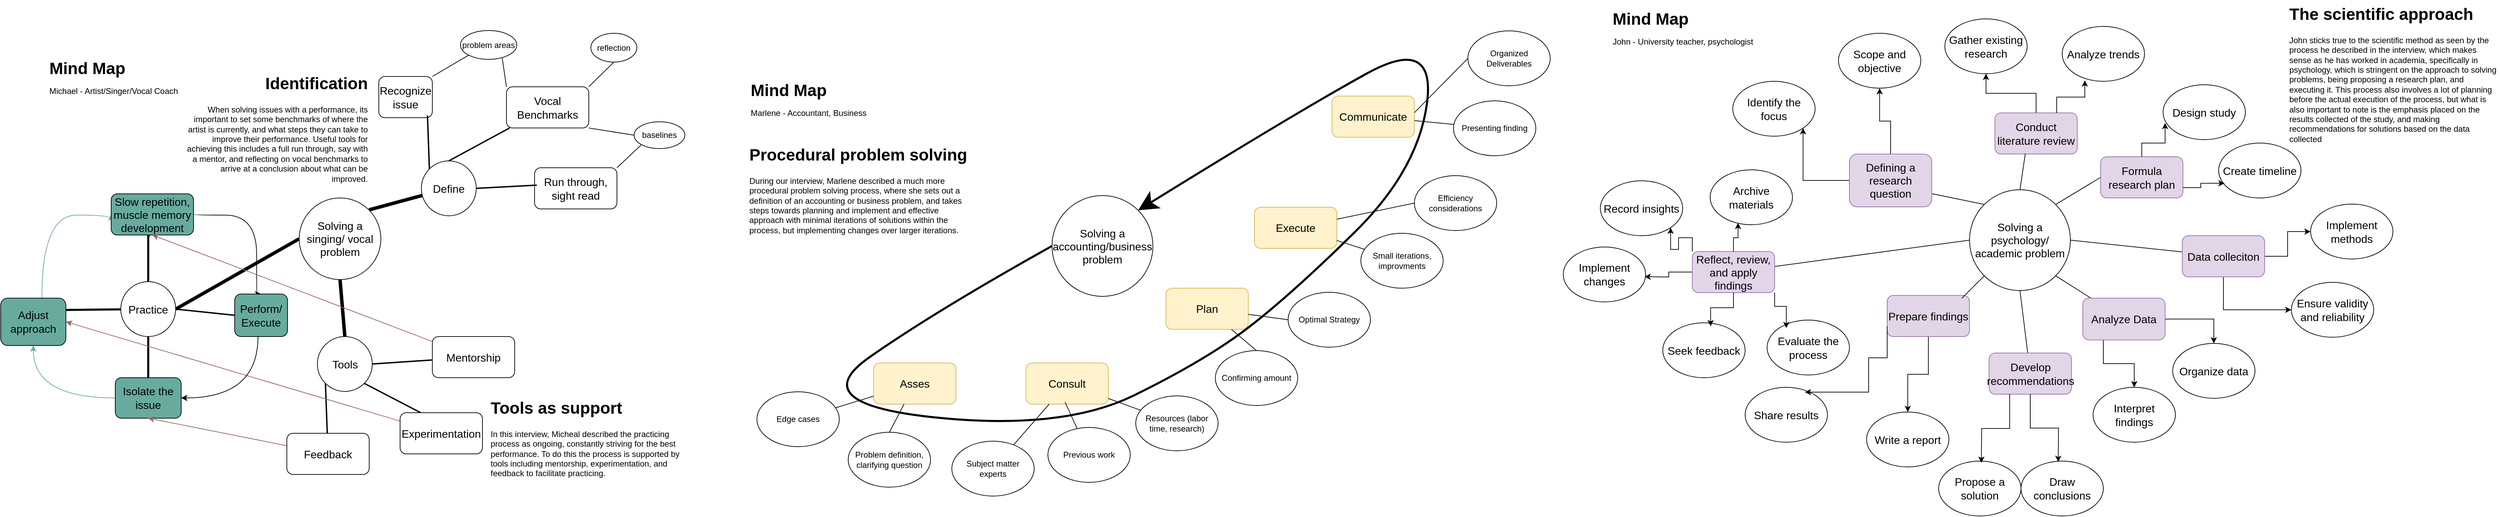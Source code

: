 <mxfile border="50" scale="3" compressed="false" locked="false" version="24.7.13">
  <diagram name="Blank" id="YmL12bMKpDGza6XwsDPr">
    <mxGraphModel dx="3551" dy="729" grid="0" gridSize="10" guides="1" tooltips="1" connect="1" arrows="1" fold="1" page="0" pageScale="1" pageWidth="827" pageHeight="1169" background="none" math="1" shadow="0">
      <root>
        <mxCell id="X5NqExCQtvZxIxQ7pmgY-0" />
        <mxCell id="1" parent="X5NqExCQtvZxIxQ7pmgY-0" />
        <mxCell id="09KfeINo08MftnEIUnq--1" value="&lt;h1 style=&quot;margin-top: 0px;&quot;&gt;&lt;span style=&quot;background-color: initial;&quot;&gt;Mind Map&lt;span style=&quot;font-size: 12px; font-weight: 400;&quot;&gt;&lt;br&gt;&lt;/span&gt;&lt;/span&gt;&lt;span style=&quot;font-size: 12px; font-weight: 400;&quot;&gt;Michael - Artist/Singer/Vocal Coach&lt;/span&gt;&lt;/h1&gt;" style="text;html=1;whiteSpace=wrap;overflow=hidden;rounded=0;" vertex="1" parent="1">
          <mxGeometry x="-1108" y="754.5" width="222" height="72" as="geometry" />
        </mxCell>
        <mxCell id="09KfeINo08MftnEIUnq--22" style="rounded=0;orthogonalLoop=1;jettySize=auto;html=1;exitX=0;exitY=0.5;exitDx=0;exitDy=0;entryX=1;entryY=0.5;entryDx=0;entryDy=0;endArrow=none;endFill=0;fontSize=16;strokeWidth=5;" edge="1" parent="1" source="09KfeINo08MftnEIUnq--2" target="09KfeINo08MftnEIUnq--7">
          <mxGeometry relative="1" as="geometry" />
        </mxCell>
        <mxCell id="09KfeINo08MftnEIUnq--41" style="rounded=0;orthogonalLoop=1;jettySize=auto;html=1;exitX=1;exitY=0;exitDx=0;exitDy=0;endArrow=none;endFill=0;strokeWidth=5;" edge="1" parent="1" source="09KfeINo08MftnEIUnq--2" target="09KfeINo08MftnEIUnq--5">
          <mxGeometry relative="1" as="geometry" />
        </mxCell>
        <mxCell id="09KfeINo08MftnEIUnq--42" style="rounded=0;orthogonalLoop=1;jettySize=auto;html=1;exitX=0.5;exitY=1;exitDx=0;exitDy=0;entryX=0.5;entryY=0;entryDx=0;entryDy=0;endArrow=none;endFill=0;strokeWidth=5;" edge="1" parent="1" source="09KfeINo08MftnEIUnq--2" target="09KfeINo08MftnEIUnq--6">
          <mxGeometry relative="1" as="geometry" />
        </mxCell>
        <mxCell id="09KfeINo08MftnEIUnq--2" value="Solving a singing/ vocal problem" style="ellipse;whiteSpace=wrap;html=1;aspect=fixed;fontSize=16;" vertex="1" parent="1">
          <mxGeometry x="-742" y="964.5" width="119" height="119" as="geometry" />
        </mxCell>
        <mxCell id="09KfeINo08MftnEIUnq--39" style="rounded=0;orthogonalLoop=1;jettySize=auto;html=1;exitX=0.5;exitY=0;exitDx=0;exitDy=0;endArrow=none;endFill=0;strokeWidth=2;" edge="1" parent="1" source="09KfeINo08MftnEIUnq--5" target="09KfeINo08MftnEIUnq--36">
          <mxGeometry relative="1" as="geometry" />
        </mxCell>
        <mxCell id="09KfeINo08MftnEIUnq--5" value="Define" style="ellipse;whiteSpace=wrap;html=1;aspect=fixed;fontSize=16;" vertex="1" parent="1">
          <mxGeometry x="-564" y="910.5" width="80" height="80" as="geometry" />
        </mxCell>
        <mxCell id="09KfeINo08MftnEIUnq--31" style="rounded=0;orthogonalLoop=1;jettySize=auto;html=1;exitX=0;exitY=1;exitDx=0;exitDy=0;endArrow=none;endFill=0;strokeWidth=2;" edge="1" parent="1" source="09KfeINo08MftnEIUnq--6" target="09KfeINo08MftnEIUnq--25">
          <mxGeometry relative="1" as="geometry" />
        </mxCell>
        <mxCell id="09KfeINo08MftnEIUnq--32" style="rounded=0;orthogonalLoop=1;jettySize=auto;html=1;exitX=1;exitY=1;exitDx=0;exitDy=0;entryX=0.25;entryY=0;entryDx=0;entryDy=0;endArrow=none;endFill=0;strokeWidth=2;" edge="1" parent="1" source="09KfeINo08MftnEIUnq--6" target="09KfeINo08MftnEIUnq--26">
          <mxGeometry relative="1" as="geometry" />
        </mxCell>
        <mxCell id="09KfeINo08MftnEIUnq--33" style="rounded=0;orthogonalLoop=1;jettySize=auto;html=1;exitX=1;exitY=0.5;exitDx=0;exitDy=0;endArrow=none;endFill=0;strokeWidth=2;" edge="1" parent="1" source="09KfeINo08MftnEIUnq--6" target="09KfeINo08MftnEIUnq--23">
          <mxGeometry relative="1" as="geometry" />
        </mxCell>
        <mxCell id="09KfeINo08MftnEIUnq--6" value="Tools" style="ellipse;whiteSpace=wrap;html=1;aspect=fixed;fontSize=16;" vertex="1" parent="1">
          <mxGeometry x="-715.5" y="1166.5" width="80" height="80" as="geometry" />
        </mxCell>
        <mxCell id="09KfeINo08MftnEIUnq--20" style="rounded=0;orthogonalLoop=1;jettySize=auto;html=1;entryX=1;entryY=0.25;entryDx=0;entryDy=0;endArrow=none;endFill=0;fontSize=16;strokeWidth=3;" edge="1" parent="1" source="09KfeINo08MftnEIUnq--7" target="09KfeINo08MftnEIUnq--10">
          <mxGeometry relative="1" as="geometry" />
        </mxCell>
        <mxCell id="09KfeINo08MftnEIUnq--21" style="rounded=0;orthogonalLoop=1;jettySize=auto;html=1;exitX=0.5;exitY=1;exitDx=0;exitDy=0;endArrow=none;endFill=0;fontSize=16;strokeWidth=3;" edge="1" parent="1" source="09KfeINo08MftnEIUnq--7" target="09KfeINo08MftnEIUnq--11">
          <mxGeometry relative="1" as="geometry" />
        </mxCell>
        <mxCell id="09KfeINo08MftnEIUnq--57" style="rounded=0;orthogonalLoop=1;jettySize=auto;html=1;exitX=1;exitY=0.5;exitDx=0;exitDy=0;entryX=0;entryY=0.5;entryDx=0;entryDy=0;endArrow=none;endFill=0;strokeWidth=2;" edge="1" parent="1" source="09KfeINo08MftnEIUnq--7" target="09KfeINo08MftnEIUnq--54">
          <mxGeometry relative="1" as="geometry" />
        </mxCell>
        <mxCell id="09KfeINo08MftnEIUnq--7" value="Practice" style="ellipse;whiteSpace=wrap;html=1;aspect=fixed;fontSize=16;" vertex="1" parent="1">
          <mxGeometry x="-1002" y="1086.5" width="80" height="80" as="geometry" />
        </mxCell>
        <mxCell id="09KfeINo08MftnEIUnq--19" style="edgeStyle=orthogonalEdgeStyle;rounded=0;orthogonalLoop=1;jettySize=auto;html=1;entryX=0;entryY=0.5;entryDx=0;entryDy=0;curved=1;fontSize=16;strokeColor=#67AB9F;" edge="1" parent="1" source="09KfeINo08MftnEIUnq--10" target="09KfeINo08MftnEIUnq--12">
          <mxGeometry relative="1" as="geometry">
            <Array as="points">
              <mxPoint x="-1117" y="989.5" />
            </Array>
          </mxGeometry>
        </mxCell>
        <mxCell id="09KfeINo08MftnEIUnq--10" value="Adjust approach" style="rounded=1;whiteSpace=wrap;html=1;fontSize=16;fillColor=#67AB9F;" vertex="1" parent="1">
          <mxGeometry x="-1177" y="1110.5" width="95" height="69" as="geometry" />
        </mxCell>
        <mxCell id="09KfeINo08MftnEIUnq--14" style="edgeStyle=orthogonalEdgeStyle;rounded=0;orthogonalLoop=1;jettySize=auto;html=1;curved=1;fontSize=16;strokeColor=#67AB9F;" edge="1" parent="1" source="09KfeINo08MftnEIUnq--11" target="09KfeINo08MftnEIUnq--10">
          <mxGeometry relative="1" as="geometry" />
        </mxCell>
        <mxCell id="09KfeINo08MftnEIUnq--11" value="Isolate the issue" style="rounded=1;whiteSpace=wrap;html=1;fontSize=16;fillColor=#67AB9F;" vertex="1" parent="1">
          <mxGeometry x="-1010" y="1226.5" width="96" height="59" as="geometry" />
        </mxCell>
        <mxCell id="09KfeINo08MftnEIUnq--55" style="edgeStyle=orthogonalEdgeStyle;rounded=0;orthogonalLoop=1;jettySize=auto;html=1;exitX=1;exitY=0.5;exitDx=0;exitDy=0;entryX=0.5;entryY=0;entryDx=0;entryDy=0;curved=1;" edge="1" parent="1" source="09KfeINo08MftnEIUnq--12" target="09KfeINo08MftnEIUnq--54">
          <mxGeometry relative="1" as="geometry">
            <Array as="points">
              <mxPoint x="-804" y="989.5" />
            </Array>
          </mxGeometry>
        </mxCell>
        <mxCell id="09KfeINo08MftnEIUnq--12" value="Slow repetition, muscle memory development" style="rounded=1;whiteSpace=wrap;html=1;fontSize=16;fillColor=#67AB9F;" vertex="1" parent="1">
          <mxGeometry x="-1016" y="958.5" width="120" height="60" as="geometry" />
        </mxCell>
        <mxCell id="09KfeINo08MftnEIUnq--18" style="edgeStyle=orthogonalEdgeStyle;rounded=0;orthogonalLoop=1;jettySize=auto;html=1;exitX=0.5;exitY=0;exitDx=0;exitDy=0;endArrow=none;endFill=0;fontSize=16;strokeWidth=3;" edge="1" parent="1" source="09KfeINo08MftnEIUnq--7">
          <mxGeometry relative="1" as="geometry">
            <mxPoint x="-960" y="1020.5" as="targetPoint" />
            <Array as="points">
              <mxPoint x="-962" y="1020.5" />
            </Array>
          </mxGeometry>
        </mxCell>
        <mxCell id="09KfeINo08MftnEIUnq--30" style="rounded=0;orthogonalLoop=1;jettySize=auto;html=1;entryX=0.5;entryY=1;entryDx=0;entryDy=0;strokeColor=#976363;" edge="1" parent="1" source="09KfeINo08MftnEIUnq--23" target="09KfeINo08MftnEIUnq--12">
          <mxGeometry relative="1" as="geometry" />
        </mxCell>
        <mxCell id="09KfeINo08MftnEIUnq--23" value="Mentorship" style="rounded=1;whiteSpace=wrap;html=1;fontSize=16;" vertex="1" parent="1">
          <mxGeometry x="-548" y="1166.5" width="120" height="60" as="geometry" />
        </mxCell>
        <mxCell id="09KfeINo08MftnEIUnq--28" style="rounded=0;orthogonalLoop=1;jettySize=auto;html=1;entryX=0.5;entryY=1;entryDx=0;entryDy=0;strokeColor=#976363;" edge="1" parent="1" source="09KfeINo08MftnEIUnq--25" target="09KfeINo08MftnEIUnq--11">
          <mxGeometry relative="1" as="geometry" />
        </mxCell>
        <mxCell id="09KfeINo08MftnEIUnq--25" value="Feedback" style="rounded=1;whiteSpace=wrap;html=1;fontSize=16;" vertex="1" parent="1">
          <mxGeometry x="-760" y="1307.5" width="120" height="60" as="geometry" />
        </mxCell>
        <mxCell id="09KfeINo08MftnEIUnq--29" style="rounded=0;orthogonalLoop=1;jettySize=auto;html=1;entryX=1;entryY=0.5;entryDx=0;entryDy=0;strokeColor=#976363;" edge="1" parent="1" source="09KfeINo08MftnEIUnq--26" target="09KfeINo08MftnEIUnq--10">
          <mxGeometry relative="1" as="geometry" />
        </mxCell>
        <mxCell id="09KfeINo08MftnEIUnq--26" value="Experimentation" style="rounded=1;whiteSpace=wrap;html=1;fontSize=16;" vertex="1" parent="1">
          <mxGeometry x="-595" y="1277.5" width="120" height="60" as="geometry" />
        </mxCell>
        <mxCell id="09KfeINo08MftnEIUnq--51" style="rounded=0;orthogonalLoop=1;jettySize=auto;html=1;exitX=1;exitY=0;exitDx=0;exitDy=0;entryX=0;entryY=1;entryDx=0;entryDy=0;endArrow=none;endFill=0;" edge="1" parent="1" source="09KfeINo08MftnEIUnq--34" target="09KfeINo08MftnEIUnq--44">
          <mxGeometry relative="1" as="geometry" />
        </mxCell>
        <mxCell id="09KfeINo08MftnEIUnq--34" value="&lt;font style=&quot;font-size: 16px;&quot;&gt;Recognize issue&lt;/font&gt;" style="rounded=1;whiteSpace=wrap;html=1;" vertex="1" parent="1">
          <mxGeometry x="-626" y="787.5" width="78" height="60" as="geometry" />
        </mxCell>
        <mxCell id="09KfeINo08MftnEIUnq--46" style="rounded=0;orthogonalLoop=1;jettySize=auto;html=1;exitX=1;exitY=0;exitDx=0;exitDy=0;entryX=0.5;entryY=1;entryDx=0;entryDy=0;endArrow=none;endFill=0;" edge="1" parent="1" source="09KfeINo08MftnEIUnq--36" target="09KfeINo08MftnEIUnq--45">
          <mxGeometry relative="1" as="geometry" />
        </mxCell>
        <mxCell id="09KfeINo08MftnEIUnq--48" style="rounded=0;orthogonalLoop=1;jettySize=auto;html=1;exitX=1;exitY=1;exitDx=0;exitDy=0;entryX=0;entryY=0.5;entryDx=0;entryDy=0;endArrow=none;endFill=0;" edge="1" parent="1" source="09KfeINo08MftnEIUnq--36" target="09KfeINo08MftnEIUnq--43">
          <mxGeometry relative="1" as="geometry" />
        </mxCell>
        <mxCell id="09KfeINo08MftnEIUnq--36" value="&lt;font size=&quot;1&quot; style=&quot;&quot;&gt;&lt;span style=&quot;font-size: 16px;&quot;&gt;Vocal Benchmarks&lt;/span&gt;&lt;/font&gt;" style="rounded=1;whiteSpace=wrap;html=1;" vertex="1" parent="1">
          <mxGeometry x="-440" y="802.5" width="120" height="60" as="geometry" />
        </mxCell>
        <mxCell id="09KfeINo08MftnEIUnq--49" style="rounded=0;orthogonalLoop=1;jettySize=auto;html=1;exitX=1;exitY=0;exitDx=0;exitDy=0;entryX=0;entryY=1;entryDx=0;entryDy=0;endArrow=none;endFill=0;" edge="1" parent="1" source="09KfeINo08MftnEIUnq--37" target="09KfeINo08MftnEIUnq--43">
          <mxGeometry relative="1" as="geometry" />
        </mxCell>
        <mxCell id="09KfeINo08MftnEIUnq--37" value="&lt;font style=&quot;font-size: 16px;&quot;&gt;Run through, sight read&lt;/font&gt;" style="rounded=1;whiteSpace=wrap;html=1;" vertex="1" parent="1">
          <mxGeometry x="-399" y="920.5" width="120" height="60" as="geometry" />
        </mxCell>
        <mxCell id="09KfeINo08MftnEIUnq--38" style="rounded=0;orthogonalLoop=1;jettySize=auto;html=1;exitX=0;exitY=0;exitDx=0;exitDy=0;entryX=0.909;entryY=0.947;entryDx=0;entryDy=0;entryPerimeter=0;endArrow=none;endFill=0;strokeWidth=2;" edge="1" parent="1" source="09KfeINo08MftnEIUnq--5" target="09KfeINo08MftnEIUnq--34">
          <mxGeometry relative="1" as="geometry" />
        </mxCell>
        <mxCell id="09KfeINo08MftnEIUnq--40" style="rounded=0;orthogonalLoop=1;jettySize=auto;html=1;exitX=1;exitY=0.5;exitDx=0;exitDy=0;entryX=0.027;entryY=0.422;entryDx=0;entryDy=0;entryPerimeter=0;endArrow=none;endFill=0;strokeWidth=2;" edge="1" parent="1" source="09KfeINo08MftnEIUnq--5" target="09KfeINo08MftnEIUnq--37">
          <mxGeometry relative="1" as="geometry" />
        </mxCell>
        <mxCell id="09KfeINo08MftnEIUnq--43" value="baselines" style="ellipse;whiteSpace=wrap;html=1;" vertex="1" parent="1">
          <mxGeometry x="-254" y="853.5" width="74" height="39" as="geometry" />
        </mxCell>
        <mxCell id="09KfeINo08MftnEIUnq--44" value="problem areas" style="ellipse;whiteSpace=wrap;html=1;" vertex="1" parent="1">
          <mxGeometry x="-507" y="720.5" width="82" height="42" as="geometry" />
        </mxCell>
        <mxCell id="09KfeINo08MftnEIUnq--45" value="reflection" style="ellipse;whiteSpace=wrap;html=1;" vertex="1" parent="1">
          <mxGeometry x="-317" y="724.5" width="67" height="42" as="geometry" />
        </mxCell>
        <mxCell id="09KfeINo08MftnEIUnq--47" style="rounded=0;orthogonalLoop=1;jettySize=auto;html=1;exitX=0;exitY=0;exitDx=0;exitDy=0;entryX=0.74;entryY=0.93;entryDx=0;entryDy=0;entryPerimeter=0;endArrow=none;endFill=0;" edge="1" parent="1" source="09KfeINo08MftnEIUnq--36" target="09KfeINo08MftnEIUnq--44">
          <mxGeometry relative="1" as="geometry" />
        </mxCell>
        <mxCell id="09KfeINo08MftnEIUnq--52" value="&lt;h1 style=&quot;margin-top: 0px;&quot;&gt;Tools as support&lt;/h1&gt;&lt;div&gt;In this interview, Micheal described the practicing process as ongoing, constantly striving for the best performance. To do this the process is supported by tools including mentorship, experimentation, and feedback to facilitate practicing.&lt;/div&gt;" style="text;html=1;whiteSpace=wrap;overflow=hidden;rounded=0;" vertex="1" parent="1">
          <mxGeometry x="-465" y="1249.5" width="283" height="129" as="geometry" />
        </mxCell>
        <mxCell id="09KfeINo08MftnEIUnq--53" value="&lt;h1 style=&quot;margin-top: 0px;&quot;&gt;Identification&lt;/h1&gt;&lt;div&gt;When solving issues with a performance, its important to set some benchmarks of where the artist is currently, and what steps they can take to improve their performance. Useful tools for achieving this includes a full run through, say with a mentor, and reflecting on vocal benchmarks to arrive at a conclusion about what can be improved.&lt;/div&gt;" style="text;html=1;whiteSpace=wrap;overflow=hidden;rounded=0;align=right;" vertex="1" parent="1">
          <mxGeometry x="-911" y="776.5" width="271" height="171" as="geometry" />
        </mxCell>
        <mxCell id="09KfeINo08MftnEIUnq--56" style="edgeStyle=orthogonalEdgeStyle;rounded=0;orthogonalLoop=1;jettySize=auto;html=1;entryX=1;entryY=0.5;entryDx=0;entryDy=0;curved=1;" edge="1" parent="1" source="09KfeINo08MftnEIUnq--54" target="09KfeINo08MftnEIUnq--11">
          <mxGeometry relative="1" as="geometry">
            <Array as="points">
              <mxPoint x="-802" y="1256.5" />
            </Array>
          </mxGeometry>
        </mxCell>
        <mxCell id="09KfeINo08MftnEIUnq--54" value="&lt;font style=&quot;font-size: 16px;&quot;&gt;Perform/ Execute&lt;/font&gt;" style="rounded=1;whiteSpace=wrap;html=1;fillColor=#67AB9F;" vertex="1" parent="1">
          <mxGeometry x="-836" y="1104.5" width="77" height="62" as="geometry" />
        </mxCell>
        <mxCell id="09KfeINo08MftnEIUnq--58" value="&lt;h1 style=&quot;margin-top: 0px;&quot;&gt;&lt;span style=&quot;background-color: initial;&quot;&gt;Mind Map&lt;span style=&quot;font-size: 12px; font-weight: 400;&quot;&gt;&lt;br&gt;&lt;/span&gt;&lt;/span&gt;&lt;span style=&quot;font-size: 12px; font-weight: 400;&quot;&gt;Marlene - Accountant, Business&lt;/span&gt;&lt;/h1&gt;" style="text;html=1;whiteSpace=wrap;overflow=hidden;rounded=0;" vertex="1" parent="1">
          <mxGeometry x="-86" y="787" width="222" height="72" as="geometry" />
        </mxCell>
        <mxCell id="09KfeINo08MftnEIUnq--59" value="Solving a accounting/business problem" style="ellipse;whiteSpace=wrap;html=1;aspect=fixed;fontSize=16;" vertex="1" parent="1">
          <mxGeometry x="355" y="961" width="147" height="147" as="geometry" />
        </mxCell>
        <mxCell id="09KfeINo08MftnEIUnq--60" value="Asses" style="rounded=1;whiteSpace=wrap;html=1;fontSize=16;fillColor=#fff2cc;strokeColor=#d6b656;" vertex="1" parent="1">
          <mxGeometry x="95" y="1205" width="120" height="60" as="geometry" />
        </mxCell>
        <mxCell id="09KfeINo08MftnEIUnq--61" value="Plan" style="rounded=1;whiteSpace=wrap;html=1;fontSize=16;fillColor=#fff2cc;strokeColor=#d6b656;" vertex="1" parent="1">
          <mxGeometry x="521" y="1096" width="120" height="60" as="geometry" />
        </mxCell>
        <mxCell id="09KfeINo08MftnEIUnq--62" value="Execute" style="rounded=1;whiteSpace=wrap;html=1;fontSize=16;fillColor=#fff2cc;strokeColor=#d6b656;" vertex="1" parent="1">
          <mxGeometry x="650" y="978" width="120" height="60" as="geometry" />
        </mxCell>
        <mxCell id="09KfeINo08MftnEIUnq--63" value="Communicate" style="rounded=1;whiteSpace=wrap;html=1;fontSize=16;fillColor=#fff2cc;strokeColor=#d6b656;" vertex="1" parent="1">
          <mxGeometry x="763" y="816" width="120" height="60" as="geometry" />
        </mxCell>
        <mxCell id="09KfeINo08MftnEIUnq--64" value="Consult" style="rounded=1;whiteSpace=wrap;html=1;fontSize=16;fillColor=#fff2cc;strokeColor=#d6b656;" vertex="1" parent="1">
          <mxGeometry x="317" y="1205" width="120" height="60" as="geometry" />
        </mxCell>
        <mxCell id="09KfeINo08MftnEIUnq--66" value="" style="curved=1;endArrow=classic;html=1;rounded=0;endSize=20;strokeWidth=3;entryX=1;entryY=0;entryDx=0;entryDy=0;exitX=0;exitY=0.5;exitDx=0;exitDy=0;" edge="1" parent="1" source="09KfeINo08MftnEIUnq--59" target="09KfeINo08MftnEIUnq--59">
          <mxGeometry width="50" height="50" relative="1" as="geometry">
            <mxPoint x="375.617" y="1067.273" as="sourcePoint" />
            <mxPoint x="515.619" y="1017.305" as="targetPoint" />
            <Array as="points">
              <mxPoint x="184" y="1130" />
              <mxPoint x="-7" y="1264" />
              <mxPoint x="369" y="1304" />
              <mxPoint x="579" y="1201" />
              <mxPoint x="703" y="1106" />
              <mxPoint x="889" y="923" />
              <mxPoint x="914" y="728" />
              <mxPoint x="714" y="838" />
            </Array>
          </mxGeometry>
        </mxCell>
        <mxCell id="09KfeINo08MftnEIUnq--79" style="rounded=0;orthogonalLoop=1;jettySize=auto;html=1;endArrow=none;endFill=0;" edge="1" parent="1" source="09KfeINo08MftnEIUnq--68" target="09KfeINo08MftnEIUnq--60">
          <mxGeometry relative="1" as="geometry" />
        </mxCell>
        <mxCell id="09KfeINo08MftnEIUnq--68" value="Edge cases" style="ellipse;whiteSpace=wrap;html=1;" vertex="1" parent="1">
          <mxGeometry x="-75" y="1247" width="120" height="80" as="geometry" />
        </mxCell>
        <mxCell id="09KfeINo08MftnEIUnq--80" style="rounded=0;orthogonalLoop=1;jettySize=auto;html=1;exitX=0.5;exitY=0;exitDx=0;exitDy=0;endArrow=none;endFill=0;" edge="1" parent="1" source="09KfeINo08MftnEIUnq--69" target="09KfeINo08MftnEIUnq--60">
          <mxGeometry relative="1" as="geometry" />
        </mxCell>
        <mxCell id="09KfeINo08MftnEIUnq--69" value="Problem definition, clarifying question" style="ellipse;whiteSpace=wrap;html=1;" vertex="1" parent="1">
          <mxGeometry x="58" y="1306" width="120" height="80" as="geometry" />
        </mxCell>
        <mxCell id="09KfeINo08MftnEIUnq--81" style="rounded=0;orthogonalLoop=1;jettySize=auto;html=1;endArrow=none;endFill=0;" edge="1" parent="1" source="09KfeINo08MftnEIUnq--70" target="09KfeINo08MftnEIUnq--64">
          <mxGeometry relative="1" as="geometry" />
        </mxCell>
        <mxCell id="09KfeINo08MftnEIUnq--70" value="Subject matter experts" style="ellipse;whiteSpace=wrap;html=1;" vertex="1" parent="1">
          <mxGeometry x="209" y="1319" width="120" height="80" as="geometry" />
        </mxCell>
        <mxCell id="09KfeINo08MftnEIUnq--71" value="Previous work" style="ellipse;whiteSpace=wrap;html=1;" vertex="1" parent="1">
          <mxGeometry x="349" y="1299" width="120" height="80" as="geometry" />
        </mxCell>
        <mxCell id="09KfeINo08MftnEIUnq--83" style="rounded=0;orthogonalLoop=1;jettySize=auto;html=1;endArrow=none;endFill=0;" edge="1" parent="1" source="09KfeINo08MftnEIUnq--72" target="09KfeINo08MftnEIUnq--64">
          <mxGeometry relative="1" as="geometry" />
        </mxCell>
        <mxCell id="09KfeINo08MftnEIUnq--72" value="Resources (labor time, research)" style="ellipse;whiteSpace=wrap;html=1;" vertex="1" parent="1">
          <mxGeometry x="477" y="1253" width="120" height="80" as="geometry" />
        </mxCell>
        <mxCell id="09KfeINo08MftnEIUnq--85" style="rounded=0;orthogonalLoop=1;jettySize=auto;html=1;exitX=0;exitY=0.5;exitDx=0;exitDy=0;endArrow=none;endFill=0;" edge="1" parent="1" source="09KfeINo08MftnEIUnq--73" target="09KfeINo08MftnEIUnq--61">
          <mxGeometry relative="1" as="geometry" />
        </mxCell>
        <mxCell id="09KfeINo08MftnEIUnq--73" value="Optimal Strategy" style="ellipse;whiteSpace=wrap;html=1;" vertex="1" parent="1">
          <mxGeometry x="699" y="1102" width="120" height="80" as="geometry" />
        </mxCell>
        <mxCell id="09KfeINo08MftnEIUnq--84" style="rounded=0;orthogonalLoop=1;jettySize=auto;html=1;exitX=0.5;exitY=0;exitDx=0;exitDy=0;endArrow=none;endFill=0;" edge="1" parent="1" source="09KfeINo08MftnEIUnq--74" target="09KfeINo08MftnEIUnq--61">
          <mxGeometry relative="1" as="geometry" />
        </mxCell>
        <mxCell id="09KfeINo08MftnEIUnq--74" value="Confirming amount" style="ellipse;whiteSpace=wrap;html=1;" vertex="1" parent="1">
          <mxGeometry x="593" y="1187" width="120" height="80" as="geometry" />
        </mxCell>
        <mxCell id="09KfeINo08MftnEIUnq--87" style="rounded=0;orthogonalLoop=1;jettySize=auto;html=1;exitX=0;exitY=0.5;exitDx=0;exitDy=0;endArrow=none;endFill=0;" edge="1" parent="1" source="09KfeINo08MftnEIUnq--75" target="09KfeINo08MftnEIUnq--62">
          <mxGeometry relative="1" as="geometry" />
        </mxCell>
        <mxCell id="09KfeINo08MftnEIUnq--75" value="Efficiency considerations" style="ellipse;whiteSpace=wrap;html=1;" vertex="1" parent="1">
          <mxGeometry x="883" y="932" width="120" height="80" as="geometry" />
        </mxCell>
        <mxCell id="09KfeINo08MftnEIUnq--88" style="rounded=0;orthogonalLoop=1;jettySize=auto;html=1;endArrow=none;endFill=0;" edge="1" parent="1" source="09KfeINo08MftnEIUnq--76" target="09KfeINo08MftnEIUnq--63">
          <mxGeometry relative="1" as="geometry" />
        </mxCell>
        <mxCell id="09KfeINo08MftnEIUnq--76" value="Presenting finding" style="ellipse;whiteSpace=wrap;html=1;" vertex="1" parent="1">
          <mxGeometry x="940" y="823" width="120" height="80" as="geometry" />
        </mxCell>
        <mxCell id="09KfeINo08MftnEIUnq--77" value="Organized Deliverables" style="ellipse;whiteSpace=wrap;html=1;" vertex="1" parent="1">
          <mxGeometry x="961" y="721" width="120" height="80" as="geometry" />
        </mxCell>
        <mxCell id="09KfeINo08MftnEIUnq--86" style="rounded=0;orthogonalLoop=1;jettySize=auto;html=1;endArrow=none;endFill=0;" edge="1" parent="1" source="09KfeINo08MftnEIUnq--78" target="09KfeINo08MftnEIUnq--62">
          <mxGeometry relative="1" as="geometry" />
        </mxCell>
        <mxCell id="09KfeINo08MftnEIUnq--78" value="Small iterations, improvments" style="ellipse;whiteSpace=wrap;html=1;" vertex="1" parent="1">
          <mxGeometry x="805" y="1016" width="120" height="80" as="geometry" />
        </mxCell>
        <mxCell id="09KfeINo08MftnEIUnq--82" style="rounded=0;orthogonalLoop=1;jettySize=auto;html=1;entryX=0.475;entryY=0.949;entryDx=0;entryDy=0;entryPerimeter=0;endArrow=none;endFill=0;" edge="1" parent="1" source="09KfeINo08MftnEIUnq--71" target="09KfeINo08MftnEIUnq--64">
          <mxGeometry relative="1" as="geometry" />
        </mxCell>
        <mxCell id="09KfeINo08MftnEIUnq--89" style="rounded=0;orthogonalLoop=1;jettySize=auto;html=1;exitX=0;exitY=0.5;exitDx=0;exitDy=0;entryX=1.001;entryY=0.403;entryDx=0;entryDy=0;entryPerimeter=0;endArrow=none;endFill=0;" edge="1" parent="1" source="09KfeINo08MftnEIUnq--77" target="09KfeINo08MftnEIUnq--63">
          <mxGeometry relative="1" as="geometry" />
        </mxCell>
        <mxCell id="09KfeINo08MftnEIUnq--90" value="&lt;h1 style=&quot;margin-top: 0px;&quot;&gt;Procedural problem solving&lt;/h1&gt;&lt;div&gt;During our interview, Marlene described a much more procedural problem solving process, where she sets out a definition of an accounting or business problem, and takes steps towards planning and implement and effective approach with minimal iterations of solutions within the process, but implementing changes over larger iterations.&lt;/div&gt;" style="text;html=1;whiteSpace=wrap;overflow=hidden;rounded=0;" vertex="1" parent="1">
          <mxGeometry x="-88" y="881" width="322" height="139" as="geometry" />
        </mxCell>
        <mxCell id="09KfeINo08MftnEIUnq--92" value="&lt;h1 style=&quot;margin-top: 0px;&quot;&gt;&lt;span style=&quot;background-color: initial;&quot;&gt;Mind Map&lt;span style=&quot;font-size: 12px; font-weight: 400;&quot;&gt;&lt;br&gt;&lt;/span&gt;&lt;/span&gt;&lt;span style=&quot;font-size: 12px; font-weight: 400;&quot;&gt;John - University teacher, psychologist&lt;/span&gt;&lt;/h1&gt;" style="text;html=1;whiteSpace=wrap;overflow=hidden;rounded=0;" vertex="1" parent="1">
          <mxGeometry x="1170" y="683" width="222" height="72" as="geometry" />
        </mxCell>
        <mxCell id="09KfeINo08MftnEIUnq--135" style="rounded=0;orthogonalLoop=1;jettySize=auto;html=1;exitX=0.5;exitY=1;exitDx=0;exitDy=0;endArrow=none;endFill=0;fontSize=16;" edge="1" parent="1" source="09KfeINo08MftnEIUnq--93" target="09KfeINo08MftnEIUnq--110">
          <mxGeometry relative="1" as="geometry" />
        </mxCell>
        <mxCell id="09KfeINo08MftnEIUnq--136" style="rounded=0;orthogonalLoop=1;jettySize=auto;html=1;exitX=1;exitY=1;exitDx=0;exitDy=0;endArrow=none;endFill=0;fontSize=16;" edge="1" parent="1" source="09KfeINo08MftnEIUnq--93" target="09KfeINo08MftnEIUnq--109">
          <mxGeometry relative="1" as="geometry" />
        </mxCell>
        <mxCell id="09KfeINo08MftnEIUnq--137" style="rounded=0;orthogonalLoop=1;jettySize=auto;html=1;exitX=1;exitY=0.5;exitDx=0;exitDy=0;endArrow=none;endFill=0;fontSize=16;" edge="1" parent="1" source="09KfeINo08MftnEIUnq--93" target="09KfeINo08MftnEIUnq--108">
          <mxGeometry relative="1" as="geometry" />
        </mxCell>
        <mxCell id="09KfeINo08MftnEIUnq--138" style="rounded=0;orthogonalLoop=1;jettySize=auto;html=1;exitX=1;exitY=0;exitDx=0;exitDy=0;entryX=1;entryY=0.5;entryDx=0;entryDy=0;endArrow=none;endFill=0;fontSize=16;" edge="1" parent="1" source="09KfeINo08MftnEIUnq--93" target="09KfeINo08MftnEIUnq--107">
          <mxGeometry relative="1" as="geometry" />
        </mxCell>
        <mxCell id="09KfeINo08MftnEIUnq--140" style="rounded=0;orthogonalLoop=1;jettySize=auto;html=1;exitX=0;exitY=0;exitDx=0;exitDy=0;entryX=1;entryY=0.75;entryDx=0;entryDy=0;endArrow=none;endFill=0;fontSize=16;" edge="1" parent="1" source="09KfeINo08MftnEIUnq--93" target="09KfeINo08MftnEIUnq--105">
          <mxGeometry relative="1" as="geometry" />
        </mxCell>
        <mxCell id="09KfeINo08MftnEIUnq--141" style="rounded=0;orthogonalLoop=1;jettySize=auto;html=1;exitX=0;exitY=0.5;exitDx=0;exitDy=0;endArrow=none;endFill=0;fontSize=16;" edge="1" parent="1" source="09KfeINo08MftnEIUnq--93" target="09KfeINo08MftnEIUnq--112">
          <mxGeometry relative="1" as="geometry" />
        </mxCell>
        <mxCell id="09KfeINo08MftnEIUnq--93" value="Solving a psychology/ academic problem" style="ellipse;whiteSpace=wrap;html=1;aspect=fixed;fontSize=16;" vertex="1" parent="1">
          <mxGeometry x="1692" y="952.5" width="147" height="147" as="geometry" />
        </mxCell>
        <mxCell id="09KfeINo08MftnEIUnq--159" style="edgeStyle=orthogonalEdgeStyle;rounded=0;orthogonalLoop=1;jettySize=auto;html=1;fontSize=16;" edge="1" parent="1" source="09KfeINo08MftnEIUnq--105" target="09KfeINo08MftnEIUnq--114">
          <mxGeometry relative="1" as="geometry" />
        </mxCell>
        <mxCell id="09KfeINo08MftnEIUnq--160" style="edgeStyle=orthogonalEdgeStyle;rounded=0;orthogonalLoop=1;jettySize=auto;html=1;entryX=1;entryY=1;entryDx=0;entryDy=0;fontSize=16;" edge="1" parent="1" source="09KfeINo08MftnEIUnq--105" target="09KfeINo08MftnEIUnq--113">
          <mxGeometry relative="1" as="geometry" />
        </mxCell>
        <mxCell id="09KfeINo08MftnEIUnq--105" value="Defining a research question" style="rounded=1;whiteSpace=wrap;html=1;fillColor=#e1d5e7;strokeColor=#9673a6;fontSize=16;" vertex="1" parent="1">
          <mxGeometry x="1517" y="900.5" width="120" height="77" as="geometry" />
        </mxCell>
        <mxCell id="09KfeINo08MftnEIUnq--157" style="edgeStyle=orthogonalEdgeStyle;rounded=0;orthogonalLoop=1;jettySize=auto;html=1;fontSize=16;" edge="1" parent="1" source="09KfeINo08MftnEIUnq--106" target="09KfeINo08MftnEIUnq--115">
          <mxGeometry relative="1" as="geometry" />
        </mxCell>
        <mxCell id="09KfeINo08MftnEIUnq--106" value="Conduct literature review" style="rounded=1;whiteSpace=wrap;html=1;direction=west;fillColor=#e1d5e7;strokeColor=#9673a6;fontSize=16;" vertex="1" parent="1">
          <mxGeometry x="1729" y="840.5" width="120" height="60" as="geometry" />
        </mxCell>
        <mxCell id="09KfeINo08MftnEIUnq--107" value="Formula research plan" style="rounded=1;whiteSpace=wrap;html=1;direction=west;fillColor=#e1d5e7;strokeColor=#9673a6;fontSize=16;" vertex="1" parent="1">
          <mxGeometry x="1883" y="904.5" width="120" height="60" as="geometry" />
        </mxCell>
        <mxCell id="09KfeINo08MftnEIUnq--153" style="edgeStyle=orthogonalEdgeStyle;rounded=0;orthogonalLoop=1;jettySize=auto;html=1;exitX=0.5;exitY=0;exitDx=0;exitDy=0;entryX=0;entryY=0.5;entryDx=0;entryDy=0;fontSize=16;" edge="1" parent="1" source="09KfeINo08MftnEIUnq--108" target="09KfeINo08MftnEIUnq--120">
          <mxGeometry relative="1" as="geometry" />
        </mxCell>
        <mxCell id="09KfeINo08MftnEIUnq--154" style="edgeStyle=orthogonalEdgeStyle;rounded=0;orthogonalLoop=1;jettySize=auto;html=1;exitX=0;exitY=0.5;exitDx=0;exitDy=0;fontSize=16;" edge="1" parent="1" source="09KfeINo08MftnEIUnq--108" target="09KfeINo08MftnEIUnq--119">
          <mxGeometry relative="1" as="geometry" />
        </mxCell>
        <mxCell id="09KfeINo08MftnEIUnq--108" value="Data colleciton" style="rounded=1;whiteSpace=wrap;html=1;direction=west;fillColor=#e1d5e7;strokeColor=#9673a6;fontSize=16;" vertex="1" parent="1">
          <mxGeometry x="2002" y="1019.5" width="120" height="60" as="geometry" />
        </mxCell>
        <mxCell id="09KfeINo08MftnEIUnq--151" style="edgeStyle=orthogonalEdgeStyle;rounded=0;orthogonalLoop=1;jettySize=auto;html=1;exitX=0.75;exitY=0;exitDx=0;exitDy=0;entryX=0.5;entryY=0;entryDx=0;entryDy=0;fontSize=16;" edge="1" parent="1" source="09KfeINo08MftnEIUnq--109" target="09KfeINo08MftnEIUnq--122">
          <mxGeometry relative="1" as="geometry" />
        </mxCell>
        <mxCell id="09KfeINo08MftnEIUnq--152" style="edgeStyle=orthogonalEdgeStyle;rounded=0;orthogonalLoop=1;jettySize=auto;html=1;exitX=0;exitY=0.5;exitDx=0;exitDy=0;entryX=0.5;entryY=0;entryDx=0;entryDy=0;fontSize=16;" edge="1" parent="1" source="09KfeINo08MftnEIUnq--109" target="09KfeINo08MftnEIUnq--121">
          <mxGeometry relative="1" as="geometry" />
        </mxCell>
        <mxCell id="09KfeINo08MftnEIUnq--109" value="Analyze Data" style="rounded=1;whiteSpace=wrap;html=1;direction=west;fillColor=#e1d5e7;strokeColor=#9673a6;fontSize=16;" vertex="1" parent="1">
          <mxGeometry x="1857" y="1110.5" width="120" height="61" as="geometry" />
        </mxCell>
        <mxCell id="09KfeINo08MftnEIUnq--110" value="Develop recommendations" style="rounded=1;whiteSpace=wrap;html=1;direction=west;fillColor=#e1d5e7;strokeColor=#9673a6;fontSize=16;" vertex="1" parent="1">
          <mxGeometry x="1720.5" y="1190.5" width="120" height="60" as="geometry" />
        </mxCell>
        <mxCell id="09KfeINo08MftnEIUnq--148" style="edgeStyle=orthogonalEdgeStyle;rounded=0;orthogonalLoop=1;jettySize=auto;html=1;entryX=0.5;entryY=0;entryDx=0;entryDy=0;fontSize=16;" edge="1" parent="1" source="09KfeINo08MftnEIUnq--111" target="09KfeINo08MftnEIUnq--125">
          <mxGeometry relative="1" as="geometry" />
        </mxCell>
        <mxCell id="09KfeINo08MftnEIUnq--111" value="Prepare findings" style="rounded=1;whiteSpace=wrap;html=1;direction=west;fillColor=#e1d5e7;strokeColor=#9673a6;fontSize=16;" vertex="1" parent="1">
          <mxGeometry x="1572" y="1106.5" width="120" height="60" as="geometry" />
        </mxCell>
        <mxCell id="09KfeINo08MftnEIUnq--143" style="edgeStyle=orthogonalEdgeStyle;rounded=0;orthogonalLoop=1;jettySize=auto;html=1;exitX=1;exitY=1;exitDx=0;exitDy=0;entryX=0;entryY=0;entryDx=0;entryDy=0;fontSize=16;" edge="1" parent="1" source="09KfeINo08MftnEIUnq--112" target="09KfeINo08MftnEIUnq--130">
          <mxGeometry relative="1" as="geometry" />
        </mxCell>
        <mxCell id="09KfeINo08MftnEIUnq--144" style="edgeStyle=orthogonalEdgeStyle;rounded=0;orthogonalLoop=1;jettySize=auto;html=1;exitX=1;exitY=0.5;exitDx=0;exitDy=0;entryX=0;entryY=1;entryDx=0;entryDy=0;fontSize=16;" edge="1" parent="1" source="09KfeINo08MftnEIUnq--112">
          <mxGeometry relative="1" as="geometry">
            <mxPoint x="1218.426" y="1079.216" as="targetPoint" />
          </mxGeometry>
        </mxCell>
        <mxCell id="09KfeINo08MftnEIUnq--112" value="Reflect, review, and apply findings" style="rounded=1;whiteSpace=wrap;html=1;direction=west;fillColor=#e1d5e7;strokeColor=#9673a6;fontSize=16;" vertex="1" parent="1">
          <mxGeometry x="1288" y="1042.5" width="120" height="60" as="geometry" />
        </mxCell>
        <mxCell id="09KfeINo08MftnEIUnq--113" value="Identify the focus" style="ellipse;whiteSpace=wrap;html=1;fontSize=16;" vertex="1" parent="1">
          <mxGeometry x="1347" y="794.5" width="120" height="80" as="geometry" />
        </mxCell>
        <mxCell id="09KfeINo08MftnEIUnq--114" value="Scope and objective" style="ellipse;whiteSpace=wrap;html=1;fontSize=16;" vertex="1" parent="1">
          <mxGeometry x="1501" y="724.5" width="120" height="80" as="geometry" />
        </mxCell>
        <mxCell id="09KfeINo08MftnEIUnq--115" value="Gather existing research" style="ellipse;whiteSpace=wrap;html=1;fontSize=16;" vertex="1" parent="1">
          <mxGeometry x="1656" y="703.5" width="120" height="80" as="geometry" />
        </mxCell>
        <mxCell id="09KfeINo08MftnEIUnq--116" value="Analyze trends" style="ellipse;whiteSpace=wrap;html=1;fontSize=16;" vertex="1" parent="1">
          <mxGeometry x="1827" y="714.5" width="120" height="80" as="geometry" />
        </mxCell>
        <mxCell id="09KfeINo08MftnEIUnq--117" value="Design study" style="ellipse;whiteSpace=wrap;html=1;fontSize=16;" vertex="1" parent="1">
          <mxGeometry x="1974" y="799.5" width="120" height="80" as="geometry" />
        </mxCell>
        <mxCell id="09KfeINo08MftnEIUnq--118" value="Create timeline" style="ellipse;whiteSpace=wrap;html=1;fontSize=16;" vertex="1" parent="1">
          <mxGeometry x="2055" y="884.5" width="120" height="80" as="geometry" />
        </mxCell>
        <mxCell id="09KfeINo08MftnEIUnq--119" value="Implement methods" style="ellipse;whiteSpace=wrap;html=1;fontSize=16;" vertex="1" parent="1">
          <mxGeometry x="2189" y="973.5" width="120" height="80" as="geometry" />
        </mxCell>
        <mxCell id="09KfeINo08MftnEIUnq--120" value="Ensure validity and reliability" style="ellipse;whiteSpace=wrap;html=1;fontSize=16;" vertex="1" parent="1">
          <mxGeometry x="2161" y="1087.5" width="120" height="80" as="geometry" />
        </mxCell>
        <mxCell id="09KfeINo08MftnEIUnq--121" value="Organize data" style="ellipse;whiteSpace=wrap;html=1;fontSize=16;" vertex="1" parent="1">
          <mxGeometry x="1988" y="1176.5" width="120" height="80" as="geometry" />
        </mxCell>
        <mxCell id="09KfeINo08MftnEIUnq--122" value="Interpret findings" style="ellipse;whiteSpace=wrap;html=1;fontSize=16;" vertex="1" parent="1">
          <mxGeometry x="1872" y="1240.5" width="120" height="80" as="geometry" />
        </mxCell>
        <mxCell id="09KfeINo08MftnEIUnq--123" value="Draw conclusions" style="ellipse;whiteSpace=wrap;html=1;fontSize=16;" vertex="1" parent="1">
          <mxGeometry x="1767" y="1348" width="120" height="80" as="geometry" />
        </mxCell>
        <mxCell id="09KfeINo08MftnEIUnq--124" value="Propose a solution" style="ellipse;whiteSpace=wrap;html=1;fontSize=16;" vertex="1" parent="1">
          <mxGeometry x="1647" y="1348" width="120" height="80" as="geometry" />
        </mxCell>
        <mxCell id="09KfeINo08MftnEIUnq--125" value="Write a report" style="ellipse;whiteSpace=wrap;html=1;fontSize=16;" vertex="1" parent="1">
          <mxGeometry x="1542" y="1276.5" width="120" height="80" as="geometry" />
        </mxCell>
        <mxCell id="09KfeINo08MftnEIUnq--126" value="Share results" style="ellipse;whiteSpace=wrap;html=1;fontSize=16;" vertex="1" parent="1">
          <mxGeometry x="1365" y="1240.5" width="120" height="80" as="geometry" />
        </mxCell>
        <mxCell id="09KfeINo08MftnEIUnq--127" value="Evaluate the process" style="ellipse;whiteSpace=wrap;html=1;direction=west;fontSize=16;" vertex="1" parent="1">
          <mxGeometry x="1397" y="1142.5" width="120" height="80" as="geometry" />
        </mxCell>
        <mxCell id="09KfeINo08MftnEIUnq--128" value="Seek feedback" style="ellipse;whiteSpace=wrap;html=1;direction=west;fontSize=16;" vertex="1" parent="1">
          <mxGeometry x="1245" y="1146.5" width="120" height="80" as="geometry" />
        </mxCell>
        <mxCell id="09KfeINo08MftnEIUnq--129" value="Implement changes" style="ellipse;whiteSpace=wrap;html=1;direction=west;fontSize=16;" vertex="1" parent="1">
          <mxGeometry x="1100" y="1036" width="120" height="80" as="geometry" />
        </mxCell>
        <mxCell id="09KfeINo08MftnEIUnq--130" value="Record insights" style="ellipse;whiteSpace=wrap;html=1;direction=west;fontSize=16;" vertex="1" parent="1">
          <mxGeometry x="1154" y="939.5" width="120" height="80" as="geometry" />
        </mxCell>
        <mxCell id="09KfeINo08MftnEIUnq--131" value="Archive materials" style="ellipse;whiteSpace=wrap;html=1;direction=west;fontSize=16;" vertex="1" parent="1">
          <mxGeometry x="1314" y="923.5" width="120" height="80" as="geometry" />
        </mxCell>
        <mxCell id="09KfeINo08MftnEIUnq--134" style="rounded=0;orthogonalLoop=1;jettySize=auto;html=1;exitX=0;exitY=1;exitDx=0;exitDy=0;entryX=0.094;entryY=0.928;entryDx=0;entryDy=0;entryPerimeter=0;endArrow=none;endFill=0;fontSize=16;" edge="1" parent="1" source="09KfeINo08MftnEIUnq--93" target="09KfeINo08MftnEIUnq--111">
          <mxGeometry relative="1" as="geometry" />
        </mxCell>
        <mxCell id="09KfeINo08MftnEIUnq--139" style="rounded=0;orthogonalLoop=1;jettySize=auto;html=1;exitX=0.5;exitY=0;exitDx=0;exitDy=0;entryX=0.631;entryY=0.011;entryDx=0;entryDy=0;entryPerimeter=0;endArrow=none;endFill=0;fontSize=16;" edge="1" parent="1" source="09KfeINo08MftnEIUnq--93" target="09KfeINo08MftnEIUnq--106">
          <mxGeometry relative="1" as="geometry" />
        </mxCell>
        <mxCell id="09KfeINo08MftnEIUnq--142" style="edgeStyle=orthogonalEdgeStyle;rounded=0;orthogonalLoop=1;jettySize=auto;html=1;exitX=0.5;exitY=1;exitDx=0;exitDy=0;entryX=0.661;entryY=0.033;entryDx=0;entryDy=0;entryPerimeter=0;fontSize=16;" edge="1" parent="1" source="09KfeINo08MftnEIUnq--112" target="09KfeINo08MftnEIUnq--131">
          <mxGeometry relative="1" as="geometry" />
        </mxCell>
        <mxCell id="09KfeINo08MftnEIUnq--145" style="edgeStyle=orthogonalEdgeStyle;rounded=0;orthogonalLoop=1;jettySize=auto;html=1;exitX=0.5;exitY=0;exitDx=0;exitDy=0;entryX=0.419;entryY=0.938;entryDx=0;entryDy=0;entryPerimeter=0;fontSize=16;" edge="1" parent="1" source="09KfeINo08MftnEIUnq--112" target="09KfeINo08MftnEIUnq--128">
          <mxGeometry relative="1" as="geometry" />
        </mxCell>
        <mxCell id="09KfeINo08MftnEIUnq--146" style="edgeStyle=orthogonalEdgeStyle;rounded=0;orthogonalLoop=1;jettySize=auto;html=1;exitX=0;exitY=0;exitDx=0;exitDy=0;entryX=0.767;entryY=0.854;entryDx=0;entryDy=0;entryPerimeter=0;fontSize=16;" edge="1" parent="1" source="09KfeINo08MftnEIUnq--112" target="09KfeINo08MftnEIUnq--127">
          <mxGeometry relative="1" as="geometry" />
        </mxCell>
        <mxCell id="09KfeINo08MftnEIUnq--147" style="edgeStyle=orthogonalEdgeStyle;rounded=0;orthogonalLoop=1;jettySize=auto;html=1;exitX=1;exitY=0.25;exitDx=0;exitDy=0;entryX=0.725;entryY=0.088;entryDx=0;entryDy=0;entryPerimeter=0;fontSize=16;" edge="1" parent="1" source="09KfeINo08MftnEIUnq--111" target="09KfeINo08MftnEIUnq--126">
          <mxGeometry relative="1" as="geometry">
            <Array as="points">
              <mxPoint x="1572" y="1197.5" />
              <mxPoint x="1545" y="1197.5" />
              <mxPoint x="1545" y="1247.5" />
            </Array>
          </mxGeometry>
        </mxCell>
        <mxCell id="09KfeINo08MftnEIUnq--149" style="edgeStyle=orthogonalEdgeStyle;rounded=0;orthogonalLoop=1;jettySize=auto;html=1;exitX=0.75;exitY=0;exitDx=0;exitDy=0;entryX=0.639;entryY=0.075;entryDx=0;entryDy=0;entryPerimeter=0;fontSize=16;" edge="1" parent="1" source="09KfeINo08MftnEIUnq--110">
          <mxGeometry relative="1" as="geometry">
            <mxPoint x="1709.18" y="1350.5" as="targetPoint" />
          </mxGeometry>
        </mxCell>
        <mxCell id="09KfeINo08MftnEIUnq--150" style="edgeStyle=orthogonalEdgeStyle;rounded=0;orthogonalLoop=1;jettySize=auto;html=1;exitX=0.5;exitY=0;exitDx=0;exitDy=0;entryX=0.356;entryY=0.021;entryDx=0;entryDy=0;entryPerimeter=0;fontSize=16;" edge="1" parent="1" source="09KfeINo08MftnEIUnq--110">
          <mxGeometry relative="1" as="geometry">
            <mxPoint x="1821.22" y="1349.18" as="targetPoint" />
          </mxGeometry>
        </mxCell>
        <mxCell id="09KfeINo08MftnEIUnq--155" style="edgeStyle=orthogonalEdgeStyle;rounded=0;orthogonalLoop=1;jettySize=auto;html=1;exitX=0;exitY=0.25;exitDx=0;exitDy=0;entryX=0.072;entryY=0.733;entryDx=0;entryDy=0;entryPerimeter=0;fontSize=16;" edge="1" parent="1" source="09KfeINo08MftnEIUnq--107" target="09KfeINo08MftnEIUnq--118">
          <mxGeometry relative="1" as="geometry" />
        </mxCell>
        <mxCell id="09KfeINo08MftnEIUnq--156" style="edgeStyle=orthogonalEdgeStyle;rounded=0;orthogonalLoop=1;jettySize=auto;html=1;exitX=0.5;exitY=1;exitDx=0;exitDy=0;entryX=0.025;entryY=0.696;entryDx=0;entryDy=0;entryPerimeter=0;fontSize=16;" edge="1" parent="1" source="09KfeINo08MftnEIUnq--107" target="09KfeINo08MftnEIUnq--117">
          <mxGeometry relative="1" as="geometry" />
        </mxCell>
        <mxCell id="09KfeINo08MftnEIUnq--158" style="edgeStyle=orthogonalEdgeStyle;rounded=0;orthogonalLoop=1;jettySize=auto;html=1;exitX=0.25;exitY=1;exitDx=0;exitDy=0;entryX=0.275;entryY=0.983;entryDx=0;entryDy=0;entryPerimeter=0;fontSize=16;" edge="1" parent="1" source="09KfeINo08MftnEIUnq--106" target="09KfeINo08MftnEIUnq--116">
          <mxGeometry relative="1" as="geometry" />
        </mxCell>
        <mxCell id="09KfeINo08MftnEIUnq--161" value="&lt;h1 style=&quot;margin-top: 0px;&quot;&gt;The scientific approach&lt;/h1&gt;&lt;p&gt;John sticks true to the scientific method as seen by the process he described in the interview, which makes sense as he has worked in academia, specifically in psychology, which is stringent on the approach to solving problems, being proposing a research plan, and executing it. This process also involves a lot of planning before the actual execution of the process, but what is also important to note is the emphasis placed on the results collected of the study, and making recommendations for solutions based on the data collected&lt;/p&gt;" style="text;html=1;whiteSpace=wrap;overflow=hidden;rounded=0;" vertex="1" parent="1">
          <mxGeometry x="2156" y="676" width="308" height="220" as="geometry" />
        </mxCell>
      </root>
    </mxGraphModel>
  </diagram>
</mxfile>
